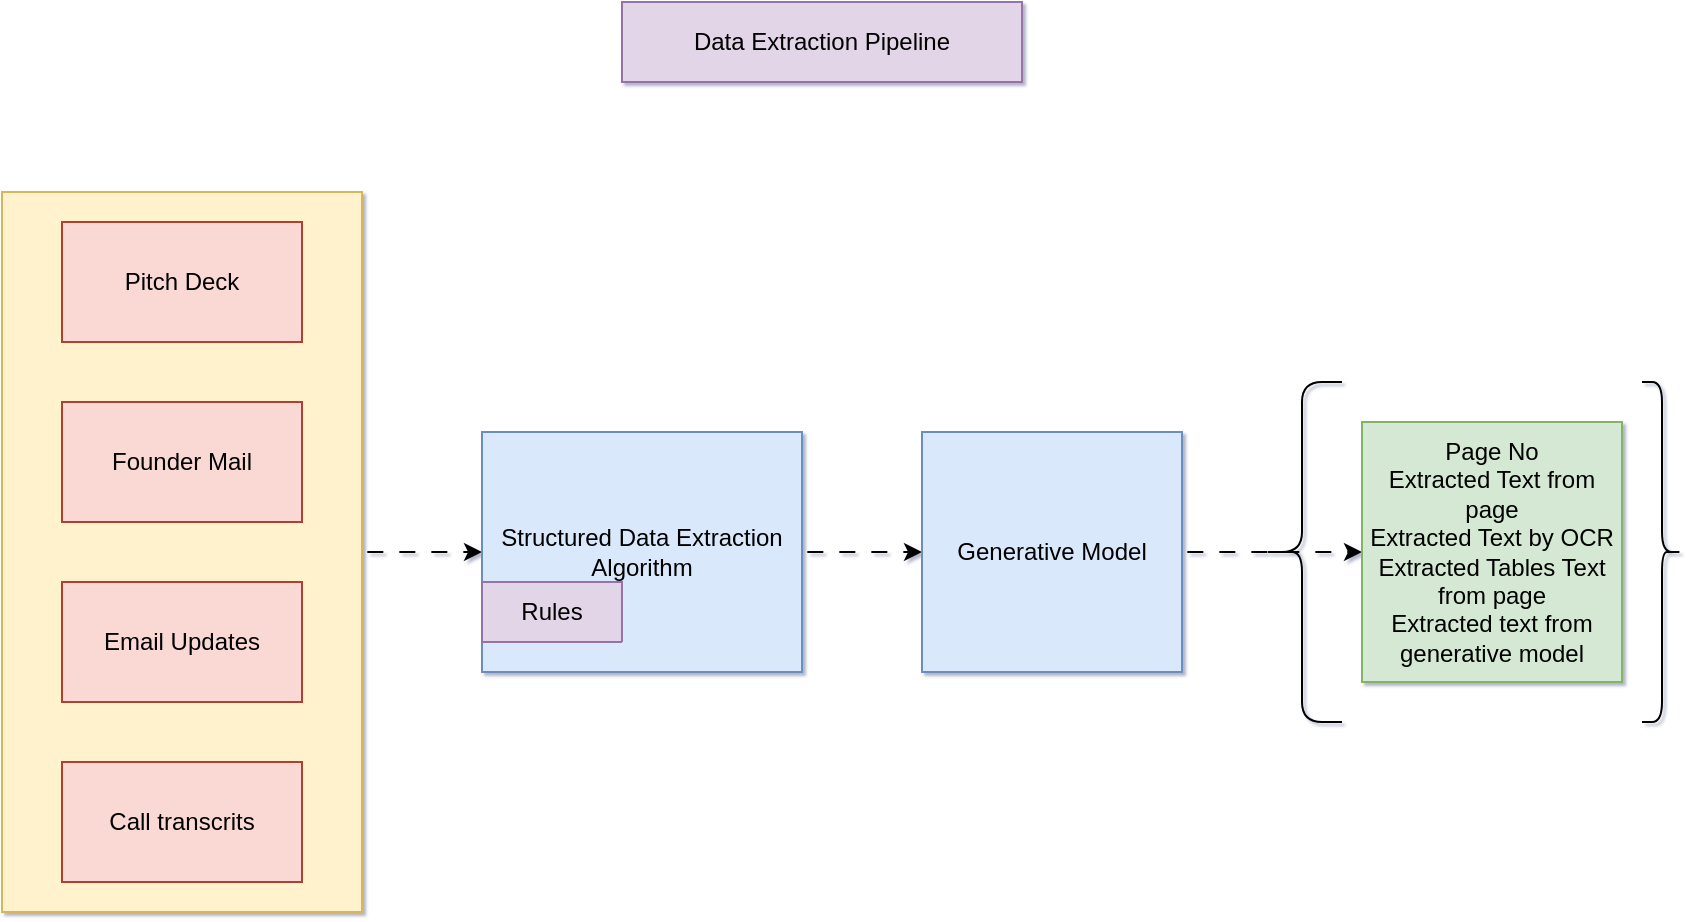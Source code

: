 <mxfile version="28.2.1">
  <diagram name="Page-1" id="QBQxTAS_jeq5lQeGOITA">
    <mxGraphModel dx="802" dy="488" grid="1" gridSize="10" guides="1" tooltips="1" connect="1" arrows="1" fold="1" page="1" pageScale="1" pageWidth="850" pageHeight="1100" background="none" math="0" shadow="1">
      <root>
        <mxCell id="0" />
        <mxCell id="1" parent="0" />
        <mxCell id="ZsOBOnRGs2nXSJE_QmOv-18" value="" style="edgeStyle=orthogonalEdgeStyle;rounded=0;orthogonalLoop=1;jettySize=auto;html=1;flowAnimation=1;" edge="1" parent="1" source="ZsOBOnRGs2nXSJE_QmOv-1" target="ZsOBOnRGs2nXSJE_QmOv-2">
          <mxGeometry relative="1" as="geometry" />
        </mxCell>
        <mxCell id="ZsOBOnRGs2nXSJE_QmOv-1" value="" style="rounded=0;whiteSpace=wrap;html=1;fillColor=#fff2cc;strokeColor=#d6b656;" vertex="1" parent="1">
          <mxGeometry x="150" y="195" width="180" height="360" as="geometry" />
        </mxCell>
        <mxCell id="mC9L1a-r7CWqt5lT0whb-1" value="Pitch Deck" style="rounded=0;whiteSpace=wrap;html=1;fillColor=#fad9d5;strokeColor=#ae4132;" parent="1" vertex="1">
          <mxGeometry x="180" y="210" width="120" height="60" as="geometry" />
        </mxCell>
        <mxCell id="mC9L1a-r7CWqt5lT0whb-4" value="Founder Mail" style="rounded=0;whiteSpace=wrap;html=1;fillColor=#fad9d5;strokeColor=#ae4132;" parent="1" vertex="1">
          <mxGeometry x="180" y="300" width="120" height="60" as="geometry" />
        </mxCell>
        <mxCell id="mC9L1a-r7CWqt5lT0whb-5" value="Email Updates" style="rounded=0;whiteSpace=wrap;html=1;fillColor=#fad9d5;strokeColor=#ae4132;" parent="1" vertex="1">
          <mxGeometry x="180" y="390" width="120" height="60" as="geometry" />
        </mxCell>
        <mxCell id="mC9L1a-r7CWqt5lT0whb-6" value="Call transcrits" style="rounded=0;whiteSpace=wrap;html=1;fillColor=#fad9d5;strokeColor=#ae4132;" parent="1" vertex="1">
          <mxGeometry x="180" y="480" width="120" height="60" as="geometry" />
        </mxCell>
        <mxCell id="ZsOBOnRGs2nXSJE_QmOv-19" value="" style="edgeStyle=orthogonalEdgeStyle;rounded=0;orthogonalLoop=1;jettySize=auto;html=1;flowAnimation=1;" edge="1" parent="1" source="ZsOBOnRGs2nXSJE_QmOv-2" target="ZsOBOnRGs2nXSJE_QmOv-11">
          <mxGeometry relative="1" as="geometry" />
        </mxCell>
        <mxCell id="ZsOBOnRGs2nXSJE_QmOv-2" value="Structured Data Extraction Algorithm" style="rounded=0;whiteSpace=wrap;html=1;fillColor=#dae8fc;strokeColor=#6c8ebf;" vertex="1" parent="1">
          <mxGeometry x="390" y="315" width="160" height="120" as="geometry" />
        </mxCell>
        <mxCell id="ZsOBOnRGs2nXSJE_QmOv-3" value="Rules" style="swimlane;fontStyle=0;childLayout=stackLayout;horizontal=1;startSize=30;horizontalStack=0;resizeParent=1;resizeParentMax=0;resizeLast=0;collapsible=1;marginBottom=0;whiteSpace=wrap;html=1;fillColor=#e1d5e7;strokeColor=#9673a6;" vertex="1" collapsed="1" parent="1">
          <mxGeometry x="390" y="390" width="70" height="30" as="geometry">
            <mxRectangle x="390" y="390" width="140" height="170" as="alternateBounds" />
          </mxGeometry>
        </mxCell>
        <mxCell id="ZsOBOnRGs2nXSJE_QmOv-4" value="Page No Extraction" style="text;strokeColor=none;fillColor=none;align=left;verticalAlign=middle;spacingLeft=4;spacingRight=4;overflow=hidden;points=[[0,0.5],[1,0.5]];portConstraint=eastwest;rotatable=0;whiteSpace=wrap;html=1;" vertex="1" parent="ZsOBOnRGs2nXSJE_QmOv-3">
          <mxGeometry y="30" width="140" height="30" as="geometry" />
        </mxCell>
        <mxCell id="ZsOBOnRGs2nXSJE_QmOv-5" value="Text Extraction" style="text;strokeColor=none;fillColor=none;align=left;verticalAlign=middle;spacingLeft=4;spacingRight=4;overflow=hidden;points=[[0,0.5],[1,0.5]];portConstraint=eastwest;rotatable=0;whiteSpace=wrap;html=1;" vertex="1" parent="ZsOBOnRGs2nXSJE_QmOv-3">
          <mxGeometry y="60" width="140" height="30" as="geometry" />
        </mxCell>
        <mxCell id="ZsOBOnRGs2nXSJE_QmOv-6" value="&lt;div&gt;Text Extraction using OCR&lt;/div&gt;&lt;div&gt;&lt;br&gt;&lt;/div&gt;&lt;div&gt;Efficient Text Extraction using generative model&lt;/div&gt;" style="text;strokeColor=none;fillColor=none;align=left;verticalAlign=middle;spacingLeft=4;spacingRight=4;overflow=hidden;points=[[0,0.5],[1,0.5]];portConstraint=eastwest;rotatable=0;whiteSpace=wrap;html=1;" vertex="1" parent="ZsOBOnRGs2nXSJE_QmOv-3">
          <mxGeometry y="90" width="140" height="80" as="geometry" />
        </mxCell>
        <mxCell id="ZsOBOnRGs2nXSJE_QmOv-20" value="" style="edgeStyle=orthogonalEdgeStyle;rounded=0;orthogonalLoop=1;jettySize=auto;html=1;flowAnimation=1;shadow=0;" edge="1" parent="1" source="ZsOBOnRGs2nXSJE_QmOv-11" target="ZsOBOnRGs2nXSJE_QmOv-16">
          <mxGeometry relative="1" as="geometry" />
        </mxCell>
        <mxCell id="ZsOBOnRGs2nXSJE_QmOv-11" value="Generative Model" style="rounded=0;whiteSpace=wrap;html=1;fillColor=#dae8fc;strokeColor=#6c8ebf;" vertex="1" parent="1">
          <mxGeometry x="610" y="315" width="130" height="120" as="geometry" />
        </mxCell>
        <mxCell id="ZsOBOnRGs2nXSJE_QmOv-14" value="" style="shape=curlyBracket;whiteSpace=wrap;html=1;rounded=1;labelPosition=left;verticalLabelPosition=middle;align=right;verticalAlign=middle;" vertex="1" parent="1">
          <mxGeometry x="780" y="290" width="40" height="170" as="geometry" />
        </mxCell>
        <mxCell id="ZsOBOnRGs2nXSJE_QmOv-16" value="&lt;div&gt;Page No&lt;/div&gt;&lt;div&gt;Extracted Text from page&lt;/div&gt;&lt;div&gt;Extracted Text by OCR&lt;/div&gt;&lt;div&gt;Extracted Tables Text from page&lt;/div&gt;&lt;div&gt;Extracted text from generative model&lt;/div&gt;" style="whiteSpace=wrap;html=1;aspect=fixed;fillColor=#d5e8d4;strokeColor=#82b366;" vertex="1" parent="1">
          <mxGeometry x="830" y="310" width="130" height="130" as="geometry" />
        </mxCell>
        <mxCell id="ZsOBOnRGs2nXSJE_QmOv-17" value="" style="shape=curlyBracket;whiteSpace=wrap;html=1;rounded=1;flipH=1;labelPosition=right;verticalLabelPosition=middle;align=left;verticalAlign=middle;" vertex="1" parent="1">
          <mxGeometry x="970" y="290" width="20" height="170" as="geometry" />
        </mxCell>
        <mxCell id="ZsOBOnRGs2nXSJE_QmOv-23" value="Data Extraction Pipeline" style="whiteSpace=wrap;html=1;fillColor=#e1d5e7;strokeColor=#9673a6;" vertex="1" parent="1">
          <mxGeometry x="460" y="100" width="200" height="40" as="geometry" />
        </mxCell>
      </root>
    </mxGraphModel>
  </diagram>
</mxfile>
